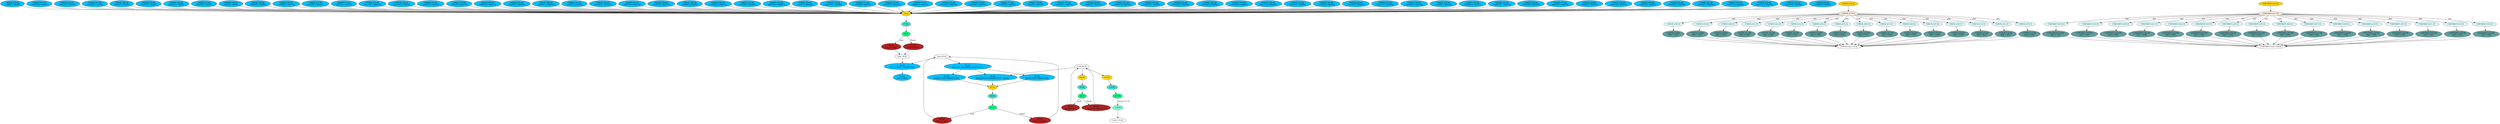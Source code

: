 strict digraph "" {
	node [label="\N"];
	"46:AS"	[ast="<pyverilog.vparser.ast.Assign object at 0x74e57aad3550>",
		def_var="['dat1']",
		fillcolor=deepskyblue,
		label="46:AS
dat1 = dreg ^ kreg[79:16];",
		statements="[]",
		style=filled,
		typ=Assign,
		use_var="['dreg', 'kreg']"];
	"47:AS"	[ast="<pyverilog.vparser.ast.Assign object at 0x74e57aad3a60>",
		def_var="['odat']",
		fillcolor=deepskyblue,
		label="47:AS
odat = dat1;",
		statements="[]",
		style=filled,
		typ=Assign,
		use_var="['dat1']"];
	"46:AS" -> "47:AS";
	"50:AS"	[ast="<pyverilog.vparser.ast.Assign object at 0x74e57aad3dc0>",
		def_var="['kdat1']",
		fillcolor=deepskyblue,
		label="50:AS
kdat1 = { kreg[18:0], kreg[79:19] };",
		statements="[]",
		style=filled,
		typ=Assign,
		use_var="['kreg', 'kreg']"];
	"51:AS"	[ast="<pyverilog.vparser.ast.Assign object at 0x74e57b0f2100>",
		def_var="['kdat2']",
		fillcolor=deepskyblue,
		label="51:AS
kdat2[14:0] = kdat1[14:0];",
		statements="[]",
		style=filled,
		typ=Assign,
		use_var="['kdat1']"];
	"50:AS" -> "51:AS";
	"52:AS"	[ast="<pyverilog.vparser.ast.Assign object at 0x74e57b0f23d0>",
		def_var="['kdat2']",
		fillcolor=deepskyblue,
		label="52:AS
kdat2[19:15] = kdat1[19:15] ^ round;",
		statements="[]",
		style=filled,
		typ=Assign,
		use_var="['kdat1', 'round']"];
	"50:AS" -> "52:AS";
	"53:AS"	[ast="<pyverilog.vparser.ast.Assign object at 0x74e57b0f28e0>",
		def_var="['kdat2']",
		fillcolor=deepskyblue,
		label="53:AS
kdat2[75:20] = kdat1[75:20];",
		statements="[]",
		style=filled,
		typ=Assign,
		use_var="['kdat1']"];
	"50:AS" -> "53:AS";
	"85:AL"	[ast="<pyverilog.vparser.ast.Always object at 0x74e57b106d30>",
		clk_sens=False,
		fillcolor=gold,
		label="85:AL",
		sens="['clk']",
		statements="[]",
		style=filled,
		typ=Always,
		use_var="['key', 'load', 'kdat2']"];
	"51:AS" -> "85:AL";
	"52:AS" -> "85:AL";
	"53:AS" -> "85:AL";
	"76:AL"	[ast="<pyverilog.vparser.ast.Always object at 0x74e57b106640>",
		clk_sens=False,
		fillcolor=gold,
		label="76:AL",
		sens="['clk']",
		statements="[]",
		style=filled,
		typ=Always,
		use_var="['load', 'idat', 'dat3']"];
	"77:BL"	[ast="<pyverilog.vparser.ast.Block object at 0x74e57b106670>",
		fillcolor=turquoise,
		label="77:BL",
		statements="[]",
		style=filled,
		typ=Block];
	"76:AL" -> "77:BL"	[cond="[]",
		lineno=None];
	"78:IF"	[ast="<pyverilog.vparser.ast.IfStatement object at 0x74e57b10d9a0>",
		fillcolor=springgreen,
		label="78:IF",
		statements="[]",
		style=filled,
		typ=IfStatement];
	"77:BL" -> "78:IF"	[cond="[]",
		lineno=None];
	"79:NS"	[ast="<pyverilog.vparser.ast.NonblockingSubstitution object at 0x74e57b106970>",
		fillcolor=firebrick,
		label="79:NS
dreg <= idat;",
		statements="[<pyverilog.vparser.ast.NonblockingSubstitution object at 0x74e57b106970>]",
		style=filled,
		typ=NonblockingSubstitution];
	"78:IF" -> "79:NS"	[cond="['load']",
		label=load,
		lineno=78];
	"81:NS"	[ast="<pyverilog.vparser.ast.NonblockingSubstitution object at 0x74e57b106be0>",
		fillcolor=firebrick,
		label="81:NS
dreg <= dat3;",
		statements="[<pyverilog.vparser.ast.NonblockingSubstitution object at 0x74e57b106be0>]",
		style=filled,
		typ=NonblockingSubstitution];
	"78:IF" -> "81:NS"	[cond="['load']",
		label="!(load)",
		lineno=78];
	"Leaf_76:AL"	[def_var="['dreg']",
		label="Leaf_76:AL"];
	"79:NS" -> "Leaf_76:AL"	[cond="[]",
		lineno=None];
	"81:NS" -> "Leaf_76:AL"	[cond="[]",
		lineno=None];
	"Leaf_76:AL" -> "46:AS";
	"86:BL"	[ast="<pyverilog.vparser.ast.Block object at 0x74e57b106910>",
		fillcolor=turquoise,
		label="86:BL",
		statements="[]",
		style=filled,
		typ=Block];
	"85:AL" -> "86:BL"	[cond="[]",
		lineno=None];
	"87:IF"	[ast="<pyverilog.vparser.ast.IfStatement object at 0x74e57b106ca0>",
		fillcolor=springgreen,
		label="87:IF",
		statements="[]",
		style=filled,
		typ=IfStatement];
	"86:BL" -> "87:IF"	[cond="[]",
		lineno=None];
	"88:NS"	[ast="<pyverilog.vparser.ast.NonblockingSubstitution object at 0x74e57b106fd0>",
		fillcolor=firebrick,
		label="88:NS
kreg <= key;",
		statements="[<pyverilog.vparser.ast.NonblockingSubstitution object at 0x74e57b106fd0>]",
		style=filled,
		typ=NonblockingSubstitution];
	"87:IF" -> "88:NS"	[cond="['load']",
		label=load,
		lineno=87];
	"90:NS"	[ast="<pyverilog.vparser.ast.NonblockingSubstitution object at 0x74e57aaeb280>",
		fillcolor=firebrick,
		label="90:NS
kreg <= kdat2;",
		statements="[<pyverilog.vparser.ast.NonblockingSubstitution object at 0x74e57aaeb280>]",
		style=filled,
		typ=NonblockingSubstitution];
	"87:IF" -> "90:NS"	[cond="['load']",
		label="!(load)",
		lineno=87];
	"Leaf_85:AL"	[def_var="['kreg']",
		label="Leaf_85:AL"];
	"88:NS" -> "Leaf_85:AL"	[cond="[]",
		lineno=None];
	"90:NS" -> "Leaf_85:AL"	[cond="[]",
		lineno=None];
	"Leaf_85:AL" -> "46:AS";
	"Leaf_85:AL" -> "50:AS";
	"94:AL"	[ast="<pyverilog.vparser.ast.Always object at 0x74e57aaeb1f0>",
		clk_sens=False,
		fillcolor=gold,
		label="94:AL",
		sens="['clk']",
		statements="[]",
		style=filled,
		typ=Always,
		use_var="['load', 'round']"];
	"95:BL"	[ast="<pyverilog.vparser.ast.Block object at 0x74e57b106f40>",
		fillcolor=turquoise,
		label="95:BL",
		statements="[]",
		style=filled,
		typ=Block];
	"94:AL" -> "95:BL"	[cond="[]",
		lineno=None];
	"96:IF"	[ast="<pyverilog.vparser.ast.IfStatement object at 0x74e57b106490>",
		fillcolor=springgreen,
		label="96:IF",
		statements="[]",
		style=filled,
		typ=IfStatement];
	"95:BL" -> "96:IF"	[cond="[]",
		lineno=None];
	"97:NS"	[ast="<pyverilog.vparser.ast.NonblockingSubstitution object at 0x74e57aaeb670>",
		fillcolor=firebrick,
		label="97:NS
round <= 1;",
		statements="[<pyverilog.vparser.ast.NonblockingSubstitution object at 0x74e57aaeb670>]",
		style=filled,
		typ=NonblockingSubstitution];
	"96:IF" -> "97:NS"	[cond="['load']",
		label=load,
		lineno=96];
	"99:NS"	[ast="<pyverilog.vparser.ast.NonblockingSubstitution object at 0x74e57aaeb610>",
		fillcolor=firebrick,
		label="99:NS
round <= round + 1;",
		statements="[<pyverilog.vparser.ast.NonblockingSubstitution object at 0x74e57aaeb610>]",
		style=filled,
		typ=NonblockingSubstitution];
	"96:IF" -> "99:NS"	[cond="['load']",
		label="!(load)",
		lineno=96];
	"Leaf_94:AL"	[def_var="['round']",
		label="Leaf_94:AL"];
	"97:NS" -> "Leaf_94:AL"	[cond="[]",
		lineno=None];
	"99:NS" -> "Leaf_94:AL"	[cond="[]",
		lineno=None];
	"Leaf_94:AL" -> "52:AS";
	"Leaf_94:AL" -> "94:AL";
	"115:AL"	[ast="<pyverilog.vparser.ast.Always object at 0x74e57aaebb50>",
		clk_sens=False,
		fillcolor=gold,
		label="115:AL",
		sens="['clk']",
		statements="[]",
		style=filled,
		typ=Always,
		use_var="['round']"];
	"Leaf_94:AL" -> "115:AL";
	"116:BL"	[ast="<pyverilog.vparser.ast.Block object at 0x74e57aaebd00>",
		fillcolor=turquoise,
		label="116:BL",
		statements="[]",
		style=filled,
		typ=Block];
	"115:AL" -> "116:BL"	[cond="[]",
		lineno=None];
	"117:IF"	[ast="<pyverilog.vparser.ast.IfStatement object at 0x74e57aaebd90>",
		fillcolor=springgreen,
		label="117:IF",
		statements="[]",
		style=filled,
		typ=IfStatement];
	"116:BL" -> "117:IF"	[cond="[]",
		lineno=None];
	"118:SS"	[ast="<pyverilog.vparser.ast.SingleStatement object at 0x74e57aaebb20>",
		fillcolor=aquamarine,
		label="118:SS",
		statements="[]",
		style=filled,
		typ=SingleStatement];
	"117:IF" -> "118:SS"	[cond="['round']",
		label="(round == 0)",
		lineno=117];
	"Leaf_115:AL"	[def_var="[]",
		label="Leaf_115:AL"];
	"118:SS" -> "Leaf_115:AL"	[cond="[]",
		lineno=None];
	"USBOX.216:AL"	[ast="<pyverilog.vparser.ast.Always object at 0x74e57aac4970>",
		clk_sens=False,
		fillcolor=gold,
		label="USBOX.216:AL",
		sens="['idat']",
		statements="[]",
		style=filled,
		typ=Always,
		use_var="['idat']"];
	"USBOX.217:CS"	[ast="<pyverilog.vparser.ast.CaseStatement object at 0x74e57aad0460>",
		fillcolor=linen,
		label="USBOX.217:CS",
		statements="[]",
		style=filled,
		typ=CaseStatement];
	"USBOX.216:AL" -> "USBOX.217:CS"	[cond="[]",
		lineno=None];
	"USBOX.218:CA"	[ast="<pyverilog.vparser.ast.Case object at 0x74e57aac4e50>",
		fillcolor=lightcyan,
		label="USBOX.218:CA",
		statements="[]",
		style=filled,
		typ=Case];
	"USBOX.217:CS" -> "USBOX.218:CA"	[cond="['idat']",
		label=idat,
		lineno=217];
	"USBOX.219:CA"	[ast="<pyverilog.vparser.ast.Case object at 0x74e57aac4d90>",
		fillcolor=lightcyan,
		label="USBOX.219:CA",
		statements="[]",
		style=filled,
		typ=Case];
	"USBOX.217:CS" -> "USBOX.219:CA"	[cond="['idat']",
		label=idat,
		lineno=217];
	"USBOX.220:CA"	[ast="<pyverilog.vparser.ast.Case object at 0x74e57aacd400>",
		fillcolor=lightcyan,
		label="USBOX.220:CA",
		statements="[]",
		style=filled,
		typ=Case];
	"USBOX.217:CS" -> "USBOX.220:CA"	[cond="['idat']",
		label=idat,
		lineno=217];
	"USBOX.221:CA"	[ast="<pyverilog.vparser.ast.Case object at 0x74e57aacd6a0>",
		fillcolor=lightcyan,
		label="USBOX.221:CA",
		statements="[]",
		style=filled,
		typ=Case];
	"USBOX.217:CS" -> "USBOX.221:CA"	[cond="['idat']",
		label=idat,
		lineno=217];
	"USBOX.222:CA"	[ast="<pyverilog.vparser.ast.Case object at 0x74e57aacd940>",
		fillcolor=lightcyan,
		label="USBOX.222:CA",
		statements="[]",
		style=filled,
		typ=Case];
	"USBOX.217:CS" -> "USBOX.222:CA"	[cond="['idat']",
		label=idat,
		lineno=217];
	"USBOX.223:CA"	[ast="<pyverilog.vparser.ast.Case object at 0x74e57aacdbe0>",
		fillcolor=lightcyan,
		label="USBOX.223:CA",
		statements="[]",
		style=filled,
		typ=Case];
	"USBOX.217:CS" -> "USBOX.223:CA"	[cond="['idat']",
		label=idat,
		lineno=217];
	"USBOX.224:CA"	[ast="<pyverilog.vparser.ast.Case object at 0x74e57aacde80>",
		fillcolor=lightcyan,
		label="USBOX.224:CA",
		statements="[]",
		style=filled,
		typ=Case];
	"USBOX.217:CS" -> "USBOX.224:CA"	[cond="['idat']",
		label=idat,
		lineno=217];
	"USBOX.225:CA"	[ast="<pyverilog.vparser.ast.Case object at 0x74e57aacddf0>",
		fillcolor=lightcyan,
		label="USBOX.225:CA",
		statements="[]",
		style=filled,
		typ=Case];
	"USBOX.217:CS" -> "USBOX.225:CA"	[cond="['idat']",
		label=idat,
		lineno=217];
	"USBOX.226:CA"	[ast="<pyverilog.vparser.ast.Case object at 0x74e57aacc400>",
		fillcolor=lightcyan,
		label="USBOX.226:CA",
		statements="[]",
		style=filled,
		typ=Case];
	"USBOX.217:CS" -> "USBOX.226:CA"	[cond="['idat']",
		label=idat,
		lineno=217];
	"USBOX.227:CA"	[ast="<pyverilog.vparser.ast.Case object at 0x74e57aacc6a0>",
		fillcolor=lightcyan,
		label="USBOX.227:CA",
		statements="[]",
		style=filled,
		typ=Case];
	"USBOX.217:CS" -> "USBOX.227:CA"	[cond="['idat']",
		label=idat,
		lineno=217];
	"USBOX.228:CA"	[ast="<pyverilog.vparser.ast.Case object at 0x74e57aacc940>",
		fillcolor=lightcyan,
		label="USBOX.228:CA",
		statements="[]",
		style=filled,
		typ=Case];
	"USBOX.217:CS" -> "USBOX.228:CA"	[cond="['idat']",
		label=idat,
		lineno=217];
	"USBOX.229:CA"	[ast="<pyverilog.vparser.ast.Case object at 0x74e57aaccbe0>",
		fillcolor=lightcyan,
		label="USBOX.229:CA",
		statements="[]",
		style=filled,
		typ=Case];
	"USBOX.217:CS" -> "USBOX.229:CA"	[cond="['idat']",
		label=idat,
		lineno=217];
	"USBOX.230:CA"	[ast="<pyverilog.vparser.ast.Case object at 0x74e57aacce80>",
		fillcolor=lightcyan,
		label="USBOX.230:CA",
		statements="[]",
		style=filled,
		typ=Case];
	"USBOX.217:CS" -> "USBOX.230:CA"	[cond="['idat']",
		label=idat,
		lineno=217];
	"USBOX.231:CA"	[ast="<pyverilog.vparser.ast.Case object at 0x74e57aaccdf0>",
		fillcolor=lightcyan,
		label="USBOX.231:CA",
		statements="[]",
		style=filled,
		typ=Case];
	"USBOX.217:CS" -> "USBOX.231:CA"	[cond="['idat']",
		label=idat,
		lineno=217];
	"USBOX.232:CA"	[ast="<pyverilog.vparser.ast.Case object at 0x74e57aad0400>",
		fillcolor=lightcyan,
		label="USBOX.232:CA",
		statements="[]",
		style=filled,
		typ=Case];
	"USBOX.217:CS" -> "USBOX.232:CA"	[cond="['idat']",
		label=idat,
		lineno=217];
	"USBOX.233:CA"	[ast="<pyverilog.vparser.ast.Case object at 0x74e57aad06a0>",
		fillcolor=lightcyan,
		label="USBOX.233:CA",
		statements="[]",
		style=filled,
		typ=Case];
	"USBOX.217:CS" -> "USBOX.233:CA"	[cond="['idat']",
		label=idat,
		lineno=217];
	"USBOX.218:BS"	[ast="<pyverilog.vparser.ast.BlockingSubstitution object at 0x74e57aac4df0>",
		fillcolor=cadetblue,
		label="USBOX.218:BS
odat = 4'hC;",
		statements="[<pyverilog.vparser.ast.BlockingSubstitution object at 0x74e57aac4df0>]",
		style=filled,
		typ=BlockingSubstitution];
	"USBOX.218:CA" -> "USBOX.218:BS"	[cond="[]",
		lineno=None];
	"USBOX.219:BS"	[ast="<pyverilog.vparser.ast.BlockingSubstitution object at 0x74e57aacd130>",
		fillcolor=cadetblue,
		label="USBOX.219:BS
odat = 4'h5;",
		statements="[<pyverilog.vparser.ast.BlockingSubstitution object at 0x74e57aacd130>]",
		style=filled,
		typ=BlockingSubstitution];
	"USBOX.219:CA" -> "USBOX.219:BS"	[cond="[]",
		lineno=None];
	"USBOX.220:BS"	[ast="<pyverilog.vparser.ast.BlockingSubstitution object at 0x74e57aacd3a0>",
		fillcolor=cadetblue,
		label="USBOX.220:BS
odat = 4'h6;",
		statements="[<pyverilog.vparser.ast.BlockingSubstitution object at 0x74e57aacd3a0>]",
		style=filled,
		typ=BlockingSubstitution];
	"USBOX.220:CA" -> "USBOX.220:BS"	[cond="[]",
		lineno=None];
	"USBOX.221:BS"	[ast="<pyverilog.vparser.ast.BlockingSubstitution object at 0x74e57aacd640>",
		fillcolor=cadetblue,
		label="USBOX.221:BS
odat = 4'hB;",
		statements="[<pyverilog.vparser.ast.BlockingSubstitution object at 0x74e57aacd640>]",
		style=filled,
		typ=BlockingSubstitution];
	"USBOX.221:CA" -> "USBOX.221:BS"	[cond="[]",
		lineno=None];
	"USBOX.222:BS"	[ast="<pyverilog.vparser.ast.BlockingSubstitution object at 0x74e57aacd8e0>",
		fillcolor=cadetblue,
		label="USBOX.222:BS
odat = 4'h9;",
		statements="[<pyverilog.vparser.ast.BlockingSubstitution object at 0x74e57aacd8e0>]",
		style=filled,
		typ=BlockingSubstitution];
	"USBOX.222:CA" -> "USBOX.222:BS"	[cond="[]",
		lineno=None];
	"USBOX.223:BS"	[ast="<pyverilog.vparser.ast.BlockingSubstitution object at 0x74e57aacdb80>",
		fillcolor=cadetblue,
		label="USBOX.223:BS
odat = 4'h0;",
		statements="[<pyverilog.vparser.ast.BlockingSubstitution object at 0x74e57aacdb80>]",
		style=filled,
		typ=BlockingSubstitution];
	"USBOX.223:CA" -> "USBOX.223:BS"	[cond="[]",
		lineno=None];
	"USBOX.224:BS"	[ast="<pyverilog.vparser.ast.BlockingSubstitution object at 0x74e57aacde20>",
		fillcolor=cadetblue,
		label="USBOX.224:BS
odat = 4'hA;",
		statements="[<pyverilog.vparser.ast.BlockingSubstitution object at 0x74e57aacde20>]",
		style=filled,
		typ=BlockingSubstitution];
	"USBOX.224:CA" -> "USBOX.224:BS"	[cond="[]",
		lineno=None];
	"USBOX.225:BS"	[ast="<pyverilog.vparser.ast.BlockingSubstitution object at 0x74e57aacc100>",
		fillcolor=cadetblue,
		label="USBOX.225:BS
odat = 4'hD;",
		statements="[<pyverilog.vparser.ast.BlockingSubstitution object at 0x74e57aacc100>]",
		style=filled,
		typ=BlockingSubstitution];
	"USBOX.225:CA" -> "USBOX.225:BS"	[cond="[]",
		lineno=None];
	"USBOX.226:BS"	[ast="<pyverilog.vparser.ast.BlockingSubstitution object at 0x74e57aacc3a0>",
		fillcolor=cadetblue,
		label="USBOX.226:BS
odat = 4'h3;",
		statements="[<pyverilog.vparser.ast.BlockingSubstitution object at 0x74e57aacc3a0>]",
		style=filled,
		typ=BlockingSubstitution];
	"USBOX.226:CA" -> "USBOX.226:BS"	[cond="[]",
		lineno=None];
	"USBOX.227:BS"	[ast="<pyverilog.vparser.ast.BlockingSubstitution object at 0x74e57aacc640>",
		fillcolor=cadetblue,
		label="USBOX.227:BS
odat = 4'hE;",
		statements="[<pyverilog.vparser.ast.BlockingSubstitution object at 0x74e57aacc640>]",
		style=filled,
		typ=BlockingSubstitution];
	"USBOX.227:CA" -> "USBOX.227:BS"	[cond="[]",
		lineno=None];
	"USBOX.228:BS"	[ast="<pyverilog.vparser.ast.BlockingSubstitution object at 0x74e57aacc8e0>",
		fillcolor=cadetblue,
		label="USBOX.228:BS
odat = 4'hF;",
		statements="[<pyverilog.vparser.ast.BlockingSubstitution object at 0x74e57aacc8e0>]",
		style=filled,
		typ=BlockingSubstitution];
	"USBOX.228:CA" -> "USBOX.228:BS"	[cond="[]",
		lineno=None];
	"USBOX.229:BS"	[ast="<pyverilog.vparser.ast.BlockingSubstitution object at 0x74e57aaccb80>",
		fillcolor=cadetblue,
		label="USBOX.229:BS
odat = 4'h8;",
		statements="[<pyverilog.vparser.ast.BlockingSubstitution object at 0x74e57aaccb80>]",
		style=filled,
		typ=BlockingSubstitution];
	"USBOX.229:CA" -> "USBOX.229:BS"	[cond="[]",
		lineno=None];
	"USBOX.230:BS"	[ast="<pyverilog.vparser.ast.BlockingSubstitution object at 0x74e57aacce20>",
		fillcolor=cadetblue,
		label="USBOX.230:BS
odat = 4'h4;",
		statements="[<pyverilog.vparser.ast.BlockingSubstitution object at 0x74e57aacce20>]",
		style=filled,
		typ=BlockingSubstitution];
	"USBOX.230:CA" -> "USBOX.230:BS"	[cond="[]",
		lineno=None];
	"USBOX.231:BS"	[ast="<pyverilog.vparser.ast.BlockingSubstitution object at 0x74e57aad0100>",
		fillcolor=cadetblue,
		label="USBOX.231:BS
odat = 4'h7;",
		statements="[<pyverilog.vparser.ast.BlockingSubstitution object at 0x74e57aad0100>]",
		style=filled,
		typ=BlockingSubstitution];
	"USBOX.231:CA" -> "USBOX.231:BS"	[cond="[]",
		lineno=None];
	"USBOX.232:BS"	[ast="<pyverilog.vparser.ast.BlockingSubstitution object at 0x74e57aad03a0>",
		fillcolor=cadetblue,
		label="USBOX.232:BS
odat = 4'h1;",
		statements="[<pyverilog.vparser.ast.BlockingSubstitution object at 0x74e57aad03a0>]",
		style=filled,
		typ=BlockingSubstitution];
	"USBOX.232:CA" -> "USBOX.232:BS"	[cond="[]",
		lineno=None];
	"USBOX.233:BS"	[ast="<pyverilog.vparser.ast.BlockingSubstitution object at 0x74e57aad0640>",
		fillcolor=cadetblue,
		label="USBOX.233:BS
odat = 4'h2;",
		statements="[<pyverilog.vparser.ast.BlockingSubstitution object at 0x74e57aad0640>]",
		style=filled,
		typ=BlockingSubstitution];
	"USBOX.233:CA" -> "USBOX.233:BS"	[cond="[]",
		lineno=None];
	"USBOX.Leaf_216:AL"	[def_var="['odat']",
		label="USBOX.Leaf_216:AL"];
	"USBOX.233:BS" -> "USBOX.Leaf_216:AL"	[cond="[]",
		lineno=None];
	"USBOX.232:BS" -> "USBOX.Leaf_216:AL"	[cond="[]",
		lineno=None];
	"USBOX.231:BS" -> "USBOX.Leaf_216:AL"	[cond="[]",
		lineno=None];
	"USBOX.230:BS" -> "USBOX.Leaf_216:AL"	[cond="[]",
		lineno=None];
	"USBOX.229:BS" -> "USBOX.Leaf_216:AL"	[cond="[]",
		lineno=None];
	"USBOX.228:BS" -> "USBOX.Leaf_216:AL"	[cond="[]",
		lineno=None];
	"USBOX.227:BS" -> "USBOX.Leaf_216:AL"	[cond="[]",
		lineno=None];
	"USBOX.226:BS" -> "USBOX.Leaf_216:AL"	[cond="[]",
		lineno=None];
	"USBOX.225:BS" -> "USBOX.Leaf_216:AL"	[cond="[]",
		lineno=None];
	"USBOX.224:BS" -> "USBOX.Leaf_216:AL"	[cond="[]",
		lineno=None];
	"USBOX.223:BS" -> "USBOX.Leaf_216:AL"	[cond="[]",
		lineno=None];
	"USBOX.222:BS" -> "USBOX.Leaf_216:AL"	[cond="[]",
		lineno=None];
	"USBOX.221:BS" -> "USBOX.Leaf_216:AL"	[cond="[]",
		lineno=None];
	"USBOX.220:BS" -> "USBOX.Leaf_216:AL"	[cond="[]",
		lineno=None];
	"USBOX.219:BS" -> "USBOX.Leaf_216:AL"	[cond="[]",
		lineno=None];
	"USBOX.218:BS" -> "USBOX.Leaf_216:AL"	[cond="[]",
		lineno=None];
	"UPBOX.140:AS"	[ast="<pyverilog.vparser.ast.Assign object at 0x74e57aad5070>",
		def_var="['odat']",
		fillcolor=deepskyblue,
		label="UPBOX.140:AS
odat[0] = idat[0];",
		statements="[]",
		style=filled,
		typ=Assign,
		use_var="['idat']"];
	"UPBOX.140:AS" -> "76:AL";
	"UPBOX.141:AS"	[ast="<pyverilog.vparser.ast.Assign object at 0x74e57aad5040>",
		def_var="['odat']",
		fillcolor=deepskyblue,
		label="UPBOX.141:AS
odat[16] = idat[1];",
		statements="[]",
		style=filled,
		typ=Assign,
		use_var="['idat']"];
	"UPBOX.141:AS" -> "76:AL";
	"UPBOX.142:AS"	[ast="<pyverilog.vparser.ast.Assign object at 0x74e57aad57c0>",
		def_var="['odat']",
		fillcolor=deepskyblue,
		label="UPBOX.142:AS
odat[32] = idat[2];",
		statements="[]",
		style=filled,
		typ=Assign,
		use_var="['idat']"];
	"UPBOX.142:AS" -> "76:AL";
	"UPBOX.143:AS"	[ast="<pyverilog.vparser.ast.Assign object at 0x74e57aad5b50>",
		def_var="['odat']",
		fillcolor=deepskyblue,
		label="UPBOX.143:AS
odat[48] = idat[3];",
		statements="[]",
		style=filled,
		typ=Assign,
		use_var="['idat']"];
	"UPBOX.143:AS" -> "76:AL";
	"UPBOX.144:AS"	[ast="<pyverilog.vparser.ast.Assign object at 0x74e57aae21f0>",
		def_var="['odat']",
		fillcolor=deepskyblue,
		label="UPBOX.144:AS
odat[1] = idat[4];",
		statements="[]",
		style=filled,
		typ=Assign,
		use_var="['idat']"];
	"UPBOX.144:AS" -> "76:AL";
	"UPBOX.145:AS"	[ast="<pyverilog.vparser.ast.Assign object at 0x74e57aae2160>",
		def_var="['odat']",
		fillcolor=deepskyblue,
		label="UPBOX.145:AS
odat[17] = idat[5];",
		statements="[]",
		style=filled,
		typ=Assign,
		use_var="['idat']"];
	"UPBOX.145:AS" -> "76:AL";
	"UPBOX.146:AS"	[ast="<pyverilog.vparser.ast.Assign object at 0x74e57aae2520>",
		def_var="['odat']",
		fillcolor=deepskyblue,
		label="UPBOX.146:AS
odat[33] = idat[6];",
		statements="[]",
		style=filled,
		typ=Assign,
		use_var="['idat']"];
	"UPBOX.146:AS" -> "76:AL";
	"UPBOX.147:AS"	[ast="<pyverilog.vparser.ast.Assign object at 0x74e57aae2850>",
		def_var="['odat']",
		fillcolor=deepskyblue,
		label="UPBOX.147:AS
odat[49] = idat[7];",
		statements="[]",
		style=filled,
		typ=Assign,
		use_var="['idat']"];
	"UPBOX.147:AS" -> "76:AL";
	"UPBOX.148:AS"	[ast="<pyverilog.vparser.ast.Assign object at 0x74e57aae2b80>",
		def_var="['odat']",
		fillcolor=deepskyblue,
		label="UPBOX.148:AS
odat[2] = idat[8];",
		statements="[]",
		style=filled,
		typ=Assign,
		use_var="['idat']"];
	"UPBOX.148:AS" -> "76:AL";
	"UPBOX.149:AS"	[ast="<pyverilog.vparser.ast.Assign object at 0x74e57aad1220>",
		def_var="['odat']",
		fillcolor=deepskyblue,
		label="UPBOX.149:AS
odat[18] = idat[9];",
		statements="[]",
		style=filled,
		typ=Assign,
		use_var="['idat']"];
	"UPBOX.149:AS" -> "76:AL";
	"UPBOX.150:AS"	[ast="<pyverilog.vparser.ast.Assign object at 0x74e57aad10d0>",
		def_var="['odat']",
		fillcolor=deepskyblue,
		label="UPBOX.150:AS
odat[34] = idat[10];",
		statements="[]",
		style=filled,
		typ=Assign,
		use_var="['idat']"];
	"UPBOX.150:AS" -> "76:AL";
	"UPBOX.151:AS"	[ast="<pyverilog.vparser.ast.Assign object at 0x74e57aad13a0>",
		def_var="['odat']",
		fillcolor=deepskyblue,
		label="UPBOX.151:AS
odat[50] = idat[11];",
		statements="[]",
		style=filled,
		typ=Assign,
		use_var="['idat']"];
	"UPBOX.151:AS" -> "76:AL";
	"UPBOX.152:AS"	[ast="<pyverilog.vparser.ast.Assign object at 0x74e57aad18b0>",
		def_var="['odat']",
		fillcolor=deepskyblue,
		label="UPBOX.152:AS
odat[3] = idat[12];",
		statements="[]",
		style=filled,
		typ=Assign,
		use_var="['idat']"];
	"UPBOX.152:AS" -> "76:AL";
	"UPBOX.153:AS"	[ast="<pyverilog.vparser.ast.Assign object at 0x74e57aad1be0>",
		def_var="['odat']",
		fillcolor=deepskyblue,
		label="UPBOX.153:AS
odat[19] = idat[13];",
		statements="[]",
		style=filled,
		typ=Assign,
		use_var="['idat']"];
	"UPBOX.153:AS" -> "76:AL";
	"UPBOX.154:AS"	[ast="<pyverilog.vparser.ast.Assign object at 0x74e57aada280>",
		def_var="['odat']",
		fillcolor=deepskyblue,
		label="UPBOX.154:AS
odat[35] = idat[14];",
		statements="[]",
		style=filled,
		typ=Assign,
		use_var="['idat']"];
	"UPBOX.154:AS" -> "76:AL";
	"UPBOX.155:AS"	[ast="<pyverilog.vparser.ast.Assign object at 0x74e57aada1f0>",
		def_var="['odat']",
		fillcolor=deepskyblue,
		label="UPBOX.155:AS
odat[51] = idat[15];",
		statements="[]",
		style=filled,
		typ=Assign,
		use_var="['idat']"];
	"UPBOX.155:AS" -> "76:AL";
	"UPBOX.157:AS"	[ast="<pyverilog.vparser.ast.Assign object at 0x74e57aada5b0>",
		def_var="['odat']",
		fillcolor=deepskyblue,
		label="UPBOX.157:AS
odat[4] = idat[16];",
		statements="[]",
		style=filled,
		typ=Assign,
		use_var="['idat']"];
	"UPBOX.157:AS" -> "76:AL";
	"UPBOX.158:AS"	[ast="<pyverilog.vparser.ast.Assign object at 0x74e57aada8e0>",
		def_var="['odat']",
		fillcolor=deepskyblue,
		label="UPBOX.158:AS
odat[20] = idat[17];",
		statements="[]",
		style=filled,
		typ=Assign,
		use_var="['idat']"];
	"UPBOX.158:AS" -> "76:AL";
	"UPBOX.159:AS"	[ast="<pyverilog.vparser.ast.Assign object at 0x74e57aadac10>",
		def_var="['odat']",
		fillcolor=deepskyblue,
		label="UPBOX.159:AS
odat[36] = idat[18];",
		statements="[]",
		style=filled,
		typ=Assign,
		use_var="['idat']"];
	"UPBOX.159:AS" -> "76:AL";
	"UPBOX.160:AS"	[ast="<pyverilog.vparser.ast.Assign object at 0x74e57aad82b0>",
		def_var="['odat']",
		fillcolor=deepskyblue,
		label="UPBOX.160:AS
odat[52] = idat[19];",
		statements="[]",
		style=filled,
		typ=Assign,
		use_var="['idat']"];
	"UPBOX.160:AS" -> "76:AL";
	"UPBOX.161:AS"	[ast="<pyverilog.vparser.ast.Assign object at 0x74e57aad8220>",
		def_var="['odat']",
		fillcolor=deepskyblue,
		label="UPBOX.161:AS
odat[5] = idat[20];",
		statements="[]",
		style=filled,
		typ=Assign,
		use_var="['idat']"];
	"UPBOX.161:AS" -> "76:AL";
	"UPBOX.162:AS"	[ast="<pyverilog.vparser.ast.Assign object at 0x74e57aad85e0>",
		def_var="['odat']",
		fillcolor=deepskyblue,
		label="UPBOX.162:AS
odat[21] = idat[21];",
		statements="[]",
		style=filled,
		typ=Assign,
		use_var="['idat']"];
	"UPBOX.162:AS" -> "76:AL";
	"UPBOX.163:AS"	[ast="<pyverilog.vparser.ast.Assign object at 0x74e57aad8910>",
		def_var="['odat']",
		fillcolor=deepskyblue,
		label="UPBOX.163:AS
odat[37] = idat[22];",
		statements="[]",
		style=filled,
		typ=Assign,
		use_var="['idat']"];
	"UPBOX.163:AS" -> "76:AL";
	"UPBOX.164:AS"	[ast="<pyverilog.vparser.ast.Assign object at 0x74e57aad8eb0>",
		def_var="['odat']",
		fillcolor=deepskyblue,
		label="UPBOX.164:AS
odat[53] = idat[23];",
		statements="[]",
		style=filled,
		typ=Assign,
		use_var="['idat']"];
	"UPBOX.164:AS" -> "76:AL";
	"UPBOX.165:AS"	[ast="<pyverilog.vparser.ast.Assign object at 0x74e57aadb2e0>",
		def_var="['odat']",
		fillcolor=deepskyblue,
		label="UPBOX.165:AS
odat[6] = idat[24];",
		statements="[]",
		style=filled,
		typ=Assign,
		use_var="['idat']"];
	"UPBOX.165:AS" -> "76:AL";
	"UPBOX.166:AS"	[ast="<pyverilog.vparser.ast.Assign object at 0x74e57aadb250>",
		def_var="['odat']",
		fillcolor=deepskyblue,
		label="UPBOX.166:AS
odat[22] = idat[25];",
		statements="[]",
		style=filled,
		typ=Assign,
		use_var="['idat']"];
	"UPBOX.166:AS" -> "76:AL";
	"UPBOX.167:AS"	[ast="<pyverilog.vparser.ast.Assign object at 0x74e57aadb610>",
		def_var="['odat']",
		fillcolor=deepskyblue,
		label="UPBOX.167:AS
odat[38] = idat[26];",
		statements="[]",
		style=filled,
		typ=Assign,
		use_var="['idat']"];
	"UPBOX.167:AS" -> "76:AL";
	"UPBOX.168:AS"	[ast="<pyverilog.vparser.ast.Assign object at 0x74e57aadb940>",
		def_var="['odat']",
		fillcolor=deepskyblue,
		label="UPBOX.168:AS
odat[54] = idat[27];",
		statements="[]",
		style=filled,
		typ=Assign,
		use_var="['idat']"];
	"UPBOX.168:AS" -> "76:AL";
	"UPBOX.169:AS"	[ast="<pyverilog.vparser.ast.Assign object at 0x74e57aadbe20>",
		def_var="['odat']",
		fillcolor=deepskyblue,
		label="UPBOX.169:AS
odat[7] = idat[28];",
		statements="[]",
		style=filled,
		typ=Assign,
		use_var="['idat']"];
	"UPBOX.169:AS" -> "76:AL";
	"UPBOX.170:AS"	[ast="<pyverilog.vparser.ast.Assign object at 0x74e57aac6310>",
		def_var="['odat']",
		fillcolor=deepskyblue,
		label="UPBOX.170:AS
odat[23] = idat[29];",
		statements="[]",
		style=filled,
		typ=Assign,
		use_var="['idat']"];
	"UPBOX.170:AS" -> "76:AL";
	"UPBOX.171:AS"	[ast="<pyverilog.vparser.ast.Assign object at 0x74e57aac62b0>",
		def_var="['odat']",
		fillcolor=deepskyblue,
		label="UPBOX.171:AS
odat[39] = idat[30];",
		statements="[]",
		style=filled,
		typ=Assign,
		use_var="['idat']"];
	"UPBOX.171:AS" -> "76:AL";
	"UPBOX.172:AS"	[ast="<pyverilog.vparser.ast.Assign object at 0x74e57aac6640>",
		def_var="['odat']",
		fillcolor=deepskyblue,
		label="UPBOX.172:AS
odat[55] = idat[31];",
		statements="[]",
		style=filled,
		typ=Assign,
		use_var="['idat']"];
	"UPBOX.172:AS" -> "76:AL";
	"UPBOX.174:AS"	[ast="<pyverilog.vparser.ast.Assign object at 0x74e57aac6970>",
		def_var="['odat']",
		fillcolor=deepskyblue,
		label="UPBOX.174:AS
odat[8] = idat[32];",
		statements="[]",
		style=filled,
		typ=Assign,
		use_var="['idat']"];
	"UPBOX.174:AS" -> "76:AL";
	"UPBOX.175:AS"	[ast="<pyverilog.vparser.ast.Assign object at 0x74e57aac6e50>",
		def_var="['odat']",
		fillcolor=deepskyblue,
		label="UPBOX.175:AS
odat[24] = idat[33];",
		statements="[]",
		style=filled,
		typ=Assign,
		use_var="['idat']"];
	"UPBOX.175:AS" -> "76:AL";
	"UPBOX.176:AS"	[ast="<pyverilog.vparser.ast.Assign object at 0x74e57aae4190>",
		def_var="['odat']",
		fillcolor=deepskyblue,
		label="UPBOX.176:AS
odat[40] = idat[34];",
		statements="[]",
		style=filled,
		typ=Assign,
		use_var="['idat']"];
	"UPBOX.176:AS" -> "76:AL";
	"UPBOX.177:AS"	[ast="<pyverilog.vparser.ast.Assign object at 0x74e57aae43d0>",
		def_var="['odat']",
		fillcolor=deepskyblue,
		label="UPBOX.177:AS
odat[56] = idat[35];",
		statements="[]",
		style=filled,
		typ=Assign,
		use_var="['idat']"];
	"UPBOX.177:AS" -> "76:AL";
	"UPBOX.178:AS"	[ast="<pyverilog.vparser.ast.Assign object at 0x74e57aae4670>",
		def_var="['odat']",
		fillcolor=deepskyblue,
		label="UPBOX.178:AS
odat[9] = idat[36];",
		statements="[]",
		style=filled,
		typ=Assign,
		use_var="['idat']"];
	"UPBOX.178:AS" -> "76:AL";
	"UPBOX.179:AS"	[ast="<pyverilog.vparser.ast.Assign object at 0x74e57aae49a0>",
		def_var="['odat']",
		fillcolor=deepskyblue,
		label="UPBOX.179:AS
odat[25] = idat[37];",
		statements="[]",
		style=filled,
		typ=Assign,
		use_var="['idat']"];
	"UPBOX.179:AS" -> "76:AL";
	"UPBOX.180:AS"	[ast="<pyverilog.vparser.ast.Assign object at 0x74e57aae4fa0>",
		def_var="['odat']",
		fillcolor=deepskyblue,
		label="UPBOX.180:AS
odat[41] = idat[38];",
		statements="[]",
		style=filled,
		typ=Assign,
		use_var="['idat']"];
	"UPBOX.180:AS" -> "76:AL";
	"UPBOX.181:AS"	[ast="<pyverilog.vparser.ast.Assign object at 0x74e57aaec1c0>",
		def_var="['odat']",
		fillcolor=deepskyblue,
		label="UPBOX.181:AS
odat[57] = idat[39];",
		statements="[]",
		style=filled,
		typ=Assign,
		use_var="['idat']"];
	"UPBOX.181:AS" -> "76:AL";
	"UPBOX.182:AS"	[ast="<pyverilog.vparser.ast.Assign object at 0x74e57aaec400>",
		def_var="['odat']",
		fillcolor=deepskyblue,
		label="UPBOX.182:AS
odat[10] = idat[40];",
		statements="[]",
		style=filled,
		typ=Assign,
		use_var="['idat']"];
	"UPBOX.182:AS" -> "76:AL";
	"UPBOX.183:AS"	[ast="<pyverilog.vparser.ast.Assign object at 0x74e57aaec6a0>",
		def_var="['odat']",
		fillcolor=deepskyblue,
		label="UPBOX.183:AS
odat[26] = idat[41];",
		statements="[]",
		style=filled,
		typ=Assign,
		use_var="['idat']"];
	"UPBOX.183:AS" -> "76:AL";
	"UPBOX.184:AS"	[ast="<pyverilog.vparser.ast.Assign object at 0x74e57aaec9d0>",
		def_var="['odat']",
		fillcolor=deepskyblue,
		label="UPBOX.184:AS
odat[42] = idat[42];",
		statements="[]",
		style=filled,
		typ=Assign,
		use_var="['idat']"];
	"UPBOX.184:AS" -> "76:AL";
	"UPBOX.185:AS"	[ast="<pyverilog.vparser.ast.Assign object at 0x74e57aaecfd0>",
		def_var="['odat']",
		fillcolor=deepskyblue,
		label="UPBOX.185:AS
odat[58] = idat[43];",
		statements="[]",
		style=filled,
		typ=Assign,
		use_var="['idat']"];
	"UPBOX.185:AS" -> "76:AL";
	"UPBOX.186:AS"	[ast="<pyverilog.vparser.ast.Assign object at 0x74e57aad41f0>",
		def_var="['odat']",
		fillcolor=deepskyblue,
		label="UPBOX.186:AS
odat[11] = idat[44];",
		statements="[]",
		style=filled,
		typ=Assign,
		use_var="['idat']"];
	"UPBOX.186:AS" -> "76:AL";
	"UPBOX.187:AS"	[ast="<pyverilog.vparser.ast.Assign object at 0x74e57aad4430>",
		def_var="['odat']",
		fillcolor=deepskyblue,
		label="UPBOX.187:AS
odat[27] = idat[45];",
		statements="[]",
		style=filled,
		typ=Assign,
		use_var="['idat']"];
	"UPBOX.187:AS" -> "76:AL";
	"UPBOX.188:AS"	[ast="<pyverilog.vparser.ast.Assign object at 0x74e57aad46d0>",
		def_var="['odat']",
		fillcolor=deepskyblue,
		label="UPBOX.188:AS
odat[43] = idat[46];",
		statements="[]",
		style=filled,
		typ=Assign,
		use_var="['idat']"];
	"UPBOX.188:AS" -> "76:AL";
	"UPBOX.189:AS"	[ast="<pyverilog.vparser.ast.Assign object at 0x74e57aad4a00>",
		def_var="['odat']",
		fillcolor=deepskyblue,
		label="UPBOX.189:AS
odat[59] = idat[47];",
		statements="[]",
		style=filled,
		typ=Assign,
		use_var="['idat']"];
	"UPBOX.189:AS" -> "76:AL";
	"UPBOX.191:AS"	[ast="<pyverilog.vparser.ast.Assign object at 0x74e57aad4f10>",
		def_var="['odat']",
		fillcolor=deepskyblue,
		label="UPBOX.191:AS
odat[12] = idat[48];",
		statements="[]",
		style=filled,
		typ=Assign,
		use_var="['idat']"];
	"UPBOX.191:AS" -> "76:AL";
	"UPBOX.192:AS"	[ast="<pyverilog.vparser.ast.Assign object at 0x74e57aaea0a0>",
		def_var="['odat']",
		fillcolor=deepskyblue,
		label="UPBOX.192:AS
odat[28] = idat[49];",
		statements="[]",
		style=filled,
		typ=Assign,
		use_var="['idat']"];
	"UPBOX.192:AS" -> "76:AL";
	"UPBOX.193:AS"	[ast="<pyverilog.vparser.ast.Assign object at 0x74e57aaea460>",
		def_var="['odat']",
		fillcolor=deepskyblue,
		label="UPBOX.193:AS
odat[44] = idat[50];",
		statements="[]",
		style=filled,
		typ=Assign,
		use_var="['idat']"];
	"UPBOX.193:AS" -> "76:AL";
	"UPBOX.194:AS"	[ast="<pyverilog.vparser.ast.Assign object at 0x74e57aaea700>",
		def_var="['odat']",
		fillcolor=deepskyblue,
		label="UPBOX.194:AS
odat[60] = idat[51];",
		statements="[]",
		style=filled,
		typ=Assign,
		use_var="['idat']"];
	"UPBOX.194:AS" -> "76:AL";
	"UPBOX.195:AS"	[ast="<pyverilog.vparser.ast.Assign object at 0x74e57aaeaa30>",
		def_var="['odat']",
		fillcolor=deepskyblue,
		label="UPBOX.195:AS
odat[13] = idat[52];",
		statements="[]",
		style=filled,
		typ=Assign,
		use_var="['idat']"];
	"UPBOX.195:AS" -> "76:AL";
	"UPBOX.196:AS"	[ast="<pyverilog.vparser.ast.Assign object at 0x74e57aaeafd0>",
		def_var="['odat']",
		fillcolor=deepskyblue,
		label="UPBOX.196:AS
odat[29] = idat[53];",
		statements="[]",
		style=filled,
		typ=Assign,
		use_var="['idat']"];
	"UPBOX.196:AS" -> "76:AL";
	"UPBOX.197:AS"	[ast="<pyverilog.vparser.ast.Assign object at 0x74e57aad6160>",
		def_var="['odat']",
		fillcolor=deepskyblue,
		label="UPBOX.197:AS
odat[45] = idat[54];",
		statements="[]",
		style=filled,
		typ=Assign,
		use_var="['idat']"];
	"UPBOX.197:AS" -> "76:AL";
	"UPBOX.198:AS"	[ast="<pyverilog.vparser.ast.Assign object at 0x74e57aad6490>",
		def_var="['odat']",
		fillcolor=deepskyblue,
		label="UPBOX.198:AS
odat[61] = idat[55];",
		statements="[]",
		style=filled,
		typ=Assign,
		use_var="['idat']"];
	"UPBOX.198:AS" -> "76:AL";
	"UPBOX.199:AS"	[ast="<pyverilog.vparser.ast.Assign object at 0x74e57aad6730>",
		def_var="['odat']",
		fillcolor=deepskyblue,
		label="UPBOX.199:AS
odat[14] = idat[56];",
		statements="[]",
		style=filled,
		typ=Assign,
		use_var="['idat']"];
	"UPBOX.199:AS" -> "76:AL";
	"UPBOX.200:AS"	[ast="<pyverilog.vparser.ast.Assign object at 0x74e57aad6a60>",
		def_var="['odat']",
		fillcolor=deepskyblue,
		label="UPBOX.200:AS
odat[30] = idat[57];",
		statements="[]",
		style=filled,
		typ=Assign,
		use_var="['idat']"];
	"UPBOX.200:AS" -> "76:AL";
	"UPBOX.201:AS"	[ast="<pyverilog.vparser.ast.Assign object at 0x74e57aadc160>",
		def_var="['odat']",
		fillcolor=deepskyblue,
		label="UPBOX.201:AS
odat[46] = idat[58];",
		statements="[]",
		style=filled,
		typ=Assign,
		use_var="['idat']"];
	"UPBOX.201:AS" -> "76:AL";
	"UPBOX.202:AS"	[ast="<pyverilog.vparser.ast.Assign object at 0x74e57aadc040>",
		def_var="['odat']",
		fillcolor=deepskyblue,
		label="UPBOX.202:AS
odat[62] = idat[59];",
		statements="[]",
		style=filled,
		typ=Assign,
		use_var="['idat']"];
	"UPBOX.202:AS" -> "76:AL";
	"UPBOX.203:AS"	[ast="<pyverilog.vparser.ast.Assign object at 0x74e57aadc4c0>",
		def_var="['odat']",
		fillcolor=deepskyblue,
		label="UPBOX.203:AS
odat[15] = idat[60];",
		statements="[]",
		style=filled,
		typ=Assign,
		use_var="['idat']"];
	"UPBOX.203:AS" -> "76:AL";
	"UPBOX.204:AS"	[ast="<pyverilog.vparser.ast.Assign object at 0x74e57aadc760>",
		def_var="['odat']",
		fillcolor=deepskyblue,
		label="UPBOX.204:AS
odat[31] = idat[61];",
		statements="[]",
		style=filled,
		typ=Assign,
		use_var="['idat']"];
	"UPBOX.204:AS" -> "76:AL";
	"UPBOX.205:AS"	[ast="<pyverilog.vparser.ast.Assign object at 0x74e57aadca90>",
		def_var="['odat']",
		fillcolor=deepskyblue,
		label="UPBOX.205:AS
odat[47] = idat[62];",
		statements="[]",
		style=filled,
		typ=Assign,
		use_var="['idat']"];
	"UPBOX.205:AS" -> "76:AL";
	"UPBOX.206:AS"	[ast="<pyverilog.vparser.ast.Assign object at 0x74e57aac41c0>",
		def_var="['odat']",
		fillcolor=deepskyblue,
		label="UPBOX.206:AS
odat[63] = idat[63];",
		statements="[]",
		style=filled,
		typ=Assign,
		use_var="['idat']"];
	"UPBOX.206:AS" -> "76:AL";
	"USBOXKEY.216:AL"	[ast="<pyverilog.vparser.ast.Always object at 0x74e57aac4970>",
		clk_sens=False,
		fillcolor=gold,
		label="USBOXKEY.216:AL",
		sens="['idat']",
		statements="[]",
		style=filled,
		typ=Always,
		use_var="['idat']"];
	"USBOXKEY.217:CS"	[ast="<pyverilog.vparser.ast.CaseStatement object at 0x74e57aad0460>",
		fillcolor=linen,
		label="USBOXKEY.217:CS",
		statements="[]",
		style=filled,
		typ=CaseStatement];
	"USBOXKEY.216:AL" -> "USBOXKEY.217:CS"	[cond="[]",
		lineno=None];
	"USBOXKEY.218:CA"	[ast="<pyverilog.vparser.ast.Case object at 0x74e57aac4e50>",
		fillcolor=lightcyan,
		label="USBOXKEY.218:CA",
		statements="[]",
		style=filled,
		typ=Case];
	"USBOXKEY.217:CS" -> "USBOXKEY.218:CA"	[cond="['idat']",
		label=idat,
		lineno=217];
	"USBOXKEY.219:CA"	[ast="<pyverilog.vparser.ast.Case object at 0x74e57aac4d90>",
		fillcolor=lightcyan,
		label="USBOXKEY.219:CA",
		statements="[]",
		style=filled,
		typ=Case];
	"USBOXKEY.217:CS" -> "USBOXKEY.219:CA"	[cond="['idat']",
		label=idat,
		lineno=217];
	"USBOXKEY.220:CA"	[ast="<pyverilog.vparser.ast.Case object at 0x74e57aacd400>",
		fillcolor=lightcyan,
		label="USBOXKEY.220:CA",
		statements="[]",
		style=filled,
		typ=Case];
	"USBOXKEY.217:CS" -> "USBOXKEY.220:CA"	[cond="['idat']",
		label=idat,
		lineno=217];
	"USBOXKEY.221:CA"	[ast="<pyverilog.vparser.ast.Case object at 0x74e57aacd6a0>",
		fillcolor=lightcyan,
		label="USBOXKEY.221:CA",
		statements="[]",
		style=filled,
		typ=Case];
	"USBOXKEY.217:CS" -> "USBOXKEY.221:CA"	[cond="['idat']",
		label=idat,
		lineno=217];
	"USBOXKEY.222:CA"	[ast="<pyverilog.vparser.ast.Case object at 0x74e57aacd940>",
		fillcolor=lightcyan,
		label="USBOXKEY.222:CA",
		statements="[]",
		style=filled,
		typ=Case];
	"USBOXKEY.217:CS" -> "USBOXKEY.222:CA"	[cond="['idat']",
		label=idat,
		lineno=217];
	"USBOXKEY.223:CA"	[ast="<pyverilog.vparser.ast.Case object at 0x74e57aacdbe0>",
		fillcolor=lightcyan,
		label="USBOXKEY.223:CA",
		statements="[]",
		style=filled,
		typ=Case];
	"USBOXKEY.217:CS" -> "USBOXKEY.223:CA"	[cond="['idat']",
		label=idat,
		lineno=217];
	"USBOXKEY.224:CA"	[ast="<pyverilog.vparser.ast.Case object at 0x74e57aacde80>",
		fillcolor=lightcyan,
		label="USBOXKEY.224:CA",
		statements="[]",
		style=filled,
		typ=Case];
	"USBOXKEY.217:CS" -> "USBOXKEY.224:CA"	[cond="['idat']",
		label=idat,
		lineno=217];
	"USBOXKEY.225:CA"	[ast="<pyverilog.vparser.ast.Case object at 0x74e57aacddf0>",
		fillcolor=lightcyan,
		label="USBOXKEY.225:CA",
		statements="[]",
		style=filled,
		typ=Case];
	"USBOXKEY.217:CS" -> "USBOXKEY.225:CA"	[cond="['idat']",
		label=idat,
		lineno=217];
	"USBOXKEY.226:CA"	[ast="<pyverilog.vparser.ast.Case object at 0x74e57aacc400>",
		fillcolor=lightcyan,
		label="USBOXKEY.226:CA",
		statements="[]",
		style=filled,
		typ=Case];
	"USBOXKEY.217:CS" -> "USBOXKEY.226:CA"	[cond="['idat']",
		label=idat,
		lineno=217];
	"USBOXKEY.227:CA"	[ast="<pyverilog.vparser.ast.Case object at 0x74e57aacc6a0>",
		fillcolor=lightcyan,
		label="USBOXKEY.227:CA",
		statements="[]",
		style=filled,
		typ=Case];
	"USBOXKEY.217:CS" -> "USBOXKEY.227:CA"	[cond="['idat']",
		label=idat,
		lineno=217];
	"USBOXKEY.228:CA"	[ast="<pyverilog.vparser.ast.Case object at 0x74e57aacc940>",
		fillcolor=lightcyan,
		label="USBOXKEY.228:CA",
		statements="[]",
		style=filled,
		typ=Case];
	"USBOXKEY.217:CS" -> "USBOXKEY.228:CA"	[cond="['idat']",
		label=idat,
		lineno=217];
	"USBOXKEY.229:CA"	[ast="<pyverilog.vparser.ast.Case object at 0x74e57aaccbe0>",
		fillcolor=lightcyan,
		label="USBOXKEY.229:CA",
		statements="[]",
		style=filled,
		typ=Case];
	"USBOXKEY.217:CS" -> "USBOXKEY.229:CA"	[cond="['idat']",
		label=idat,
		lineno=217];
	"USBOXKEY.230:CA"	[ast="<pyverilog.vparser.ast.Case object at 0x74e57aacce80>",
		fillcolor=lightcyan,
		label="USBOXKEY.230:CA",
		statements="[]",
		style=filled,
		typ=Case];
	"USBOXKEY.217:CS" -> "USBOXKEY.230:CA"	[cond="['idat']",
		label=idat,
		lineno=217];
	"USBOXKEY.231:CA"	[ast="<pyverilog.vparser.ast.Case object at 0x74e57aaccdf0>",
		fillcolor=lightcyan,
		label="USBOXKEY.231:CA",
		statements="[]",
		style=filled,
		typ=Case];
	"USBOXKEY.217:CS" -> "USBOXKEY.231:CA"	[cond="['idat']",
		label=idat,
		lineno=217];
	"USBOXKEY.232:CA"	[ast="<pyverilog.vparser.ast.Case object at 0x74e57aad0400>",
		fillcolor=lightcyan,
		label="USBOXKEY.232:CA",
		statements="[]",
		style=filled,
		typ=Case];
	"USBOXKEY.217:CS" -> "USBOXKEY.232:CA"	[cond="['idat']",
		label=idat,
		lineno=217];
	"USBOXKEY.233:CA"	[ast="<pyverilog.vparser.ast.Case object at 0x74e57aad06a0>",
		fillcolor=lightcyan,
		label="USBOXKEY.233:CA",
		statements="[]",
		style=filled,
		typ=Case];
	"USBOXKEY.217:CS" -> "USBOXKEY.233:CA"	[cond="['idat']",
		label=idat,
		lineno=217];
	"USBOXKEY.218:BS"	[ast="<pyverilog.vparser.ast.BlockingSubstitution object at 0x74e57aac4df0>",
		fillcolor=cadetblue,
		label="USBOXKEY.218:BS
odat = 4'hC;",
		statements="[<pyverilog.vparser.ast.BlockingSubstitution object at 0x74e57aac4df0>]",
		style=filled,
		typ=BlockingSubstitution];
	"USBOXKEY.218:CA" -> "USBOXKEY.218:BS"	[cond="[]",
		lineno=None];
	"USBOXKEY.219:BS"	[ast="<pyverilog.vparser.ast.BlockingSubstitution object at 0x74e57aacd130>",
		fillcolor=cadetblue,
		label="USBOXKEY.219:BS
odat = 4'h5;",
		statements="[<pyverilog.vparser.ast.BlockingSubstitution object at 0x74e57aacd130>]",
		style=filled,
		typ=BlockingSubstitution];
	"USBOXKEY.219:CA" -> "USBOXKEY.219:BS"	[cond="[]",
		lineno=None];
	"USBOXKEY.220:BS"	[ast="<pyverilog.vparser.ast.BlockingSubstitution object at 0x74e57aacd3a0>",
		fillcolor=cadetblue,
		label="USBOXKEY.220:BS
odat = 4'h6;",
		statements="[<pyverilog.vparser.ast.BlockingSubstitution object at 0x74e57aacd3a0>]",
		style=filled,
		typ=BlockingSubstitution];
	"USBOXKEY.220:CA" -> "USBOXKEY.220:BS"	[cond="[]",
		lineno=None];
	"USBOXKEY.221:BS"	[ast="<pyverilog.vparser.ast.BlockingSubstitution object at 0x74e57aacd640>",
		fillcolor=cadetblue,
		label="USBOXKEY.221:BS
odat = 4'hB;",
		statements="[<pyverilog.vparser.ast.BlockingSubstitution object at 0x74e57aacd640>]",
		style=filled,
		typ=BlockingSubstitution];
	"USBOXKEY.221:CA" -> "USBOXKEY.221:BS"	[cond="[]",
		lineno=None];
	"USBOXKEY.222:BS"	[ast="<pyverilog.vparser.ast.BlockingSubstitution object at 0x74e57aacd8e0>",
		fillcolor=cadetblue,
		label="USBOXKEY.222:BS
odat = 4'h9;",
		statements="[<pyverilog.vparser.ast.BlockingSubstitution object at 0x74e57aacd8e0>]",
		style=filled,
		typ=BlockingSubstitution];
	"USBOXKEY.222:CA" -> "USBOXKEY.222:BS"	[cond="[]",
		lineno=None];
	"USBOXKEY.223:BS"	[ast="<pyverilog.vparser.ast.BlockingSubstitution object at 0x74e57aacdb80>",
		fillcolor=cadetblue,
		label="USBOXKEY.223:BS
odat = 4'h0;",
		statements="[<pyverilog.vparser.ast.BlockingSubstitution object at 0x74e57aacdb80>]",
		style=filled,
		typ=BlockingSubstitution];
	"USBOXKEY.223:CA" -> "USBOXKEY.223:BS"	[cond="[]",
		lineno=None];
	"USBOXKEY.224:BS"	[ast="<pyverilog.vparser.ast.BlockingSubstitution object at 0x74e57aacde20>",
		fillcolor=cadetblue,
		label="USBOXKEY.224:BS
odat = 4'hA;",
		statements="[<pyverilog.vparser.ast.BlockingSubstitution object at 0x74e57aacde20>]",
		style=filled,
		typ=BlockingSubstitution];
	"USBOXKEY.224:CA" -> "USBOXKEY.224:BS"	[cond="[]",
		lineno=None];
	"USBOXKEY.225:BS"	[ast="<pyverilog.vparser.ast.BlockingSubstitution object at 0x74e57aacc100>",
		fillcolor=cadetblue,
		label="USBOXKEY.225:BS
odat = 4'hD;",
		statements="[<pyverilog.vparser.ast.BlockingSubstitution object at 0x74e57aacc100>]",
		style=filled,
		typ=BlockingSubstitution];
	"USBOXKEY.225:CA" -> "USBOXKEY.225:BS"	[cond="[]",
		lineno=None];
	"USBOXKEY.226:BS"	[ast="<pyverilog.vparser.ast.BlockingSubstitution object at 0x74e57aacc3a0>",
		fillcolor=cadetblue,
		label="USBOXKEY.226:BS
odat = 4'h3;",
		statements="[<pyverilog.vparser.ast.BlockingSubstitution object at 0x74e57aacc3a0>]",
		style=filled,
		typ=BlockingSubstitution];
	"USBOXKEY.226:CA" -> "USBOXKEY.226:BS"	[cond="[]",
		lineno=None];
	"USBOXKEY.227:BS"	[ast="<pyverilog.vparser.ast.BlockingSubstitution object at 0x74e57aacc640>",
		fillcolor=cadetblue,
		label="USBOXKEY.227:BS
odat = 4'hE;",
		statements="[<pyverilog.vparser.ast.BlockingSubstitution object at 0x74e57aacc640>]",
		style=filled,
		typ=BlockingSubstitution];
	"USBOXKEY.227:CA" -> "USBOXKEY.227:BS"	[cond="[]",
		lineno=None];
	"USBOXKEY.228:BS"	[ast="<pyverilog.vparser.ast.BlockingSubstitution object at 0x74e57aacc8e0>",
		fillcolor=cadetblue,
		label="USBOXKEY.228:BS
odat = 4'hF;",
		statements="[<pyverilog.vparser.ast.BlockingSubstitution object at 0x74e57aacc8e0>]",
		style=filled,
		typ=BlockingSubstitution];
	"USBOXKEY.228:CA" -> "USBOXKEY.228:BS"	[cond="[]",
		lineno=None];
	"USBOXKEY.229:BS"	[ast="<pyverilog.vparser.ast.BlockingSubstitution object at 0x74e57aaccb80>",
		fillcolor=cadetblue,
		label="USBOXKEY.229:BS
odat = 4'h8;",
		statements="[<pyverilog.vparser.ast.BlockingSubstitution object at 0x74e57aaccb80>]",
		style=filled,
		typ=BlockingSubstitution];
	"USBOXKEY.229:CA" -> "USBOXKEY.229:BS"	[cond="[]",
		lineno=None];
	"USBOXKEY.230:BS"	[ast="<pyverilog.vparser.ast.BlockingSubstitution object at 0x74e57aacce20>",
		fillcolor=cadetblue,
		label="USBOXKEY.230:BS
odat = 4'h4;",
		statements="[<pyverilog.vparser.ast.BlockingSubstitution object at 0x74e57aacce20>]",
		style=filled,
		typ=BlockingSubstitution];
	"USBOXKEY.230:CA" -> "USBOXKEY.230:BS"	[cond="[]",
		lineno=None];
	"USBOXKEY.231:BS"	[ast="<pyverilog.vparser.ast.BlockingSubstitution object at 0x74e57aad0100>",
		fillcolor=cadetblue,
		label="USBOXKEY.231:BS
odat = 4'h7;",
		statements="[<pyverilog.vparser.ast.BlockingSubstitution object at 0x74e57aad0100>]",
		style=filled,
		typ=BlockingSubstitution];
	"USBOXKEY.231:CA" -> "USBOXKEY.231:BS"	[cond="[]",
		lineno=None];
	"USBOXKEY.232:BS"	[ast="<pyverilog.vparser.ast.BlockingSubstitution object at 0x74e57aad03a0>",
		fillcolor=cadetblue,
		label="USBOXKEY.232:BS
odat = 4'h1;",
		statements="[<pyverilog.vparser.ast.BlockingSubstitution object at 0x74e57aad03a0>]",
		style=filled,
		typ=BlockingSubstitution];
	"USBOXKEY.232:CA" -> "USBOXKEY.232:BS"	[cond="[]",
		lineno=None];
	"USBOXKEY.233:BS"	[ast="<pyverilog.vparser.ast.BlockingSubstitution object at 0x74e57aad0640>",
		fillcolor=cadetblue,
		label="USBOXKEY.233:BS
odat = 4'h2;",
		statements="[<pyverilog.vparser.ast.BlockingSubstitution object at 0x74e57aad0640>]",
		style=filled,
		typ=BlockingSubstitution];
	"USBOXKEY.233:CA" -> "USBOXKEY.233:BS"	[cond="[]",
		lineno=None];
	"USBOXKEY.Leaf_216:AL"	[def_var="['odat']",
		label="USBOXKEY.Leaf_216:AL"];
	"USBOXKEY.233:BS" -> "USBOXKEY.Leaf_216:AL"	[cond="[]",
		lineno=None];
	"USBOXKEY.232:BS" -> "USBOXKEY.Leaf_216:AL"	[cond="[]",
		lineno=None];
	"USBOXKEY.231:BS" -> "USBOXKEY.Leaf_216:AL"	[cond="[]",
		lineno=None];
	"USBOXKEY.230:BS" -> "USBOXKEY.Leaf_216:AL"	[cond="[]",
		lineno=None];
	"USBOXKEY.229:BS" -> "USBOXKEY.Leaf_216:AL"	[cond="[]",
		lineno=None];
	"USBOXKEY.228:BS" -> "USBOXKEY.Leaf_216:AL"	[cond="[]",
		lineno=None];
	"USBOXKEY.227:BS" -> "USBOXKEY.Leaf_216:AL"	[cond="[]",
		lineno=None];
	"USBOXKEY.226:BS" -> "USBOXKEY.Leaf_216:AL"	[cond="[]",
		lineno=None];
	"USBOXKEY.225:BS" -> "USBOXKEY.Leaf_216:AL"	[cond="[]",
		lineno=None];
	"USBOXKEY.224:BS" -> "USBOXKEY.Leaf_216:AL"	[cond="[]",
		lineno=None];
	"USBOXKEY.223:BS" -> "USBOXKEY.Leaf_216:AL"	[cond="[]",
		lineno=None];
	"USBOXKEY.222:BS" -> "USBOXKEY.Leaf_216:AL"	[cond="[]",
		lineno=None];
	"USBOXKEY.221:BS" -> "USBOXKEY.Leaf_216:AL"	[cond="[]",
		lineno=None];
	"USBOXKEY.220:BS" -> "USBOXKEY.Leaf_216:AL"	[cond="[]",
		lineno=None];
	"USBOXKEY.219:BS" -> "USBOXKEY.Leaf_216:AL"	[cond="[]",
		lineno=None];
	"USBOXKEY.218:BS" -> "USBOXKEY.Leaf_216:AL"	[cond="[]",
		lineno=None];
}
